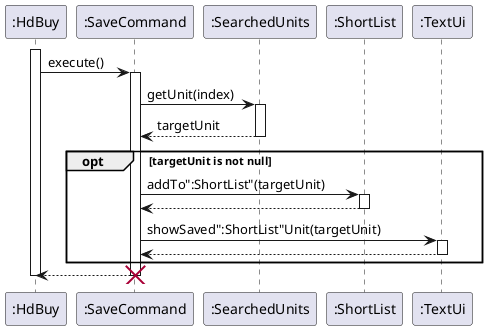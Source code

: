 @startuml
'https://plantuml.com/sequence-diagram
activate ":HdBuy"
        ":HdBuy" -> ":SaveCommand": execute()
        activate ":SaveCommand"
        ":SaveCommand" -> ":SearchedUnits": getUnit(index)
        activate ":SearchedUnits"
        ":SearchedUnits" --> ":SaveCommand": targetUnit
        deactivate ":SearchedUnits"
        opt targetUnit is not null
            ":SaveCommand" -> ":ShortList": addTo":ShortList"(targetUnit)
            activate ":ShortList"
            ":SaveCommand" <-- ":ShortList"
            deactivate ":ShortList"
            ":SaveCommand" -> ":TextUi": showSaved":ShortList"Unit(targetUnit)
            activate ":TextUi"
            ":SaveCommand" <-- ":TextUi"
            deactivate ":TextUi"
        end
        ":HdBuy" <-- ":SaveCommand"
        destroy ":SaveCommand"
deactivate ":HdBuy"
@enduml